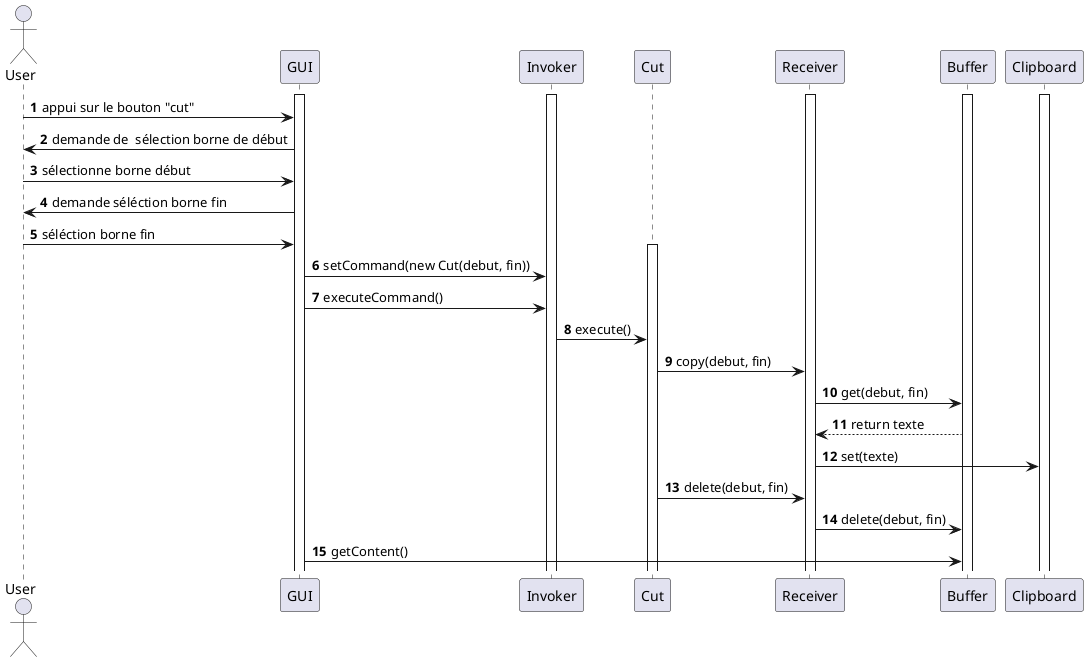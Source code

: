 @startuml
'https://plantuml.com/sequence-diagram

autonumber

actor User

participant GUI
activate GUI
participant Invoker
activate Invoker
participant Cut
participant Receiver
activate Receiver
participant Buffer
activate Buffer
participant Clipboard
activate Clipboard

User -> GUI : appui sur le bouton "cut"
GUI -> User : demande de  sélection borne de début
User -> GUI : sélectionne borne début
GUI -> User : demande séléction borne fin
User -> GUI : séléction borne fin

activate Cut

GUI -> Invoker : setCommand(new Cut(debut, fin))
GUI -> Invoker : executeCommand()

Invoker -> Cut : execute()

Cut -> Receiver : copy(debut, fin)
Receiver -> Buffer : get(debut, fin)
Buffer --> Receiver : return texte
Receiver -> Clipboard : set(texte)

Cut -> Receiver : delete(debut, fin)
Receiver -> Buffer : delete(debut, fin)

GUI -> Buffer : getContent()



@enduml